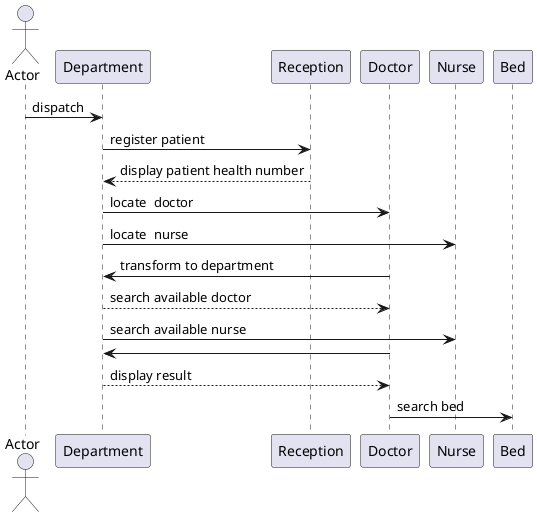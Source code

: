 @startuml
actor Actor
participant "Department" 
participant "Reception" 
participant "Doctor"
participant "Nurse"
participant "Bed"
Actor -> Department : dispatch
Department -> Reception : register patient
Reception --> Department : display patient health number
Department -> Doctor : locate  doctor 
Department -> Nurse : locate  nurse 
Doctor -> Department : transform to department 
Department --> Doctor : search available doctor 
Department -> Nurse : search available nurse 
Doctor -> Department
Department --> Doctor : display result 
Doctor -> Bed : search bed 
@enduml
